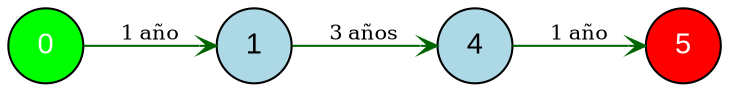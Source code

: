 digraph PlanOptimo {
    rankdir=LR;
    node [shape=circle, style=filled, fillcolor=lightblue, fontname=Arial];
    edge [color=darkgreen, arrowhead=vee, arrowsize=0.8];

    "0" [fillcolor=green, fontcolor=white];
    "1";
    "4";
    "5" [fillcolor=red, fontcolor=white];

    "0" -> "1" [label="1 año", fontsize=10];
    "1" -> "4" [label="3 años", fontsize=10];
    "4" -> "5" [label="1 año", fontsize=10];
}
